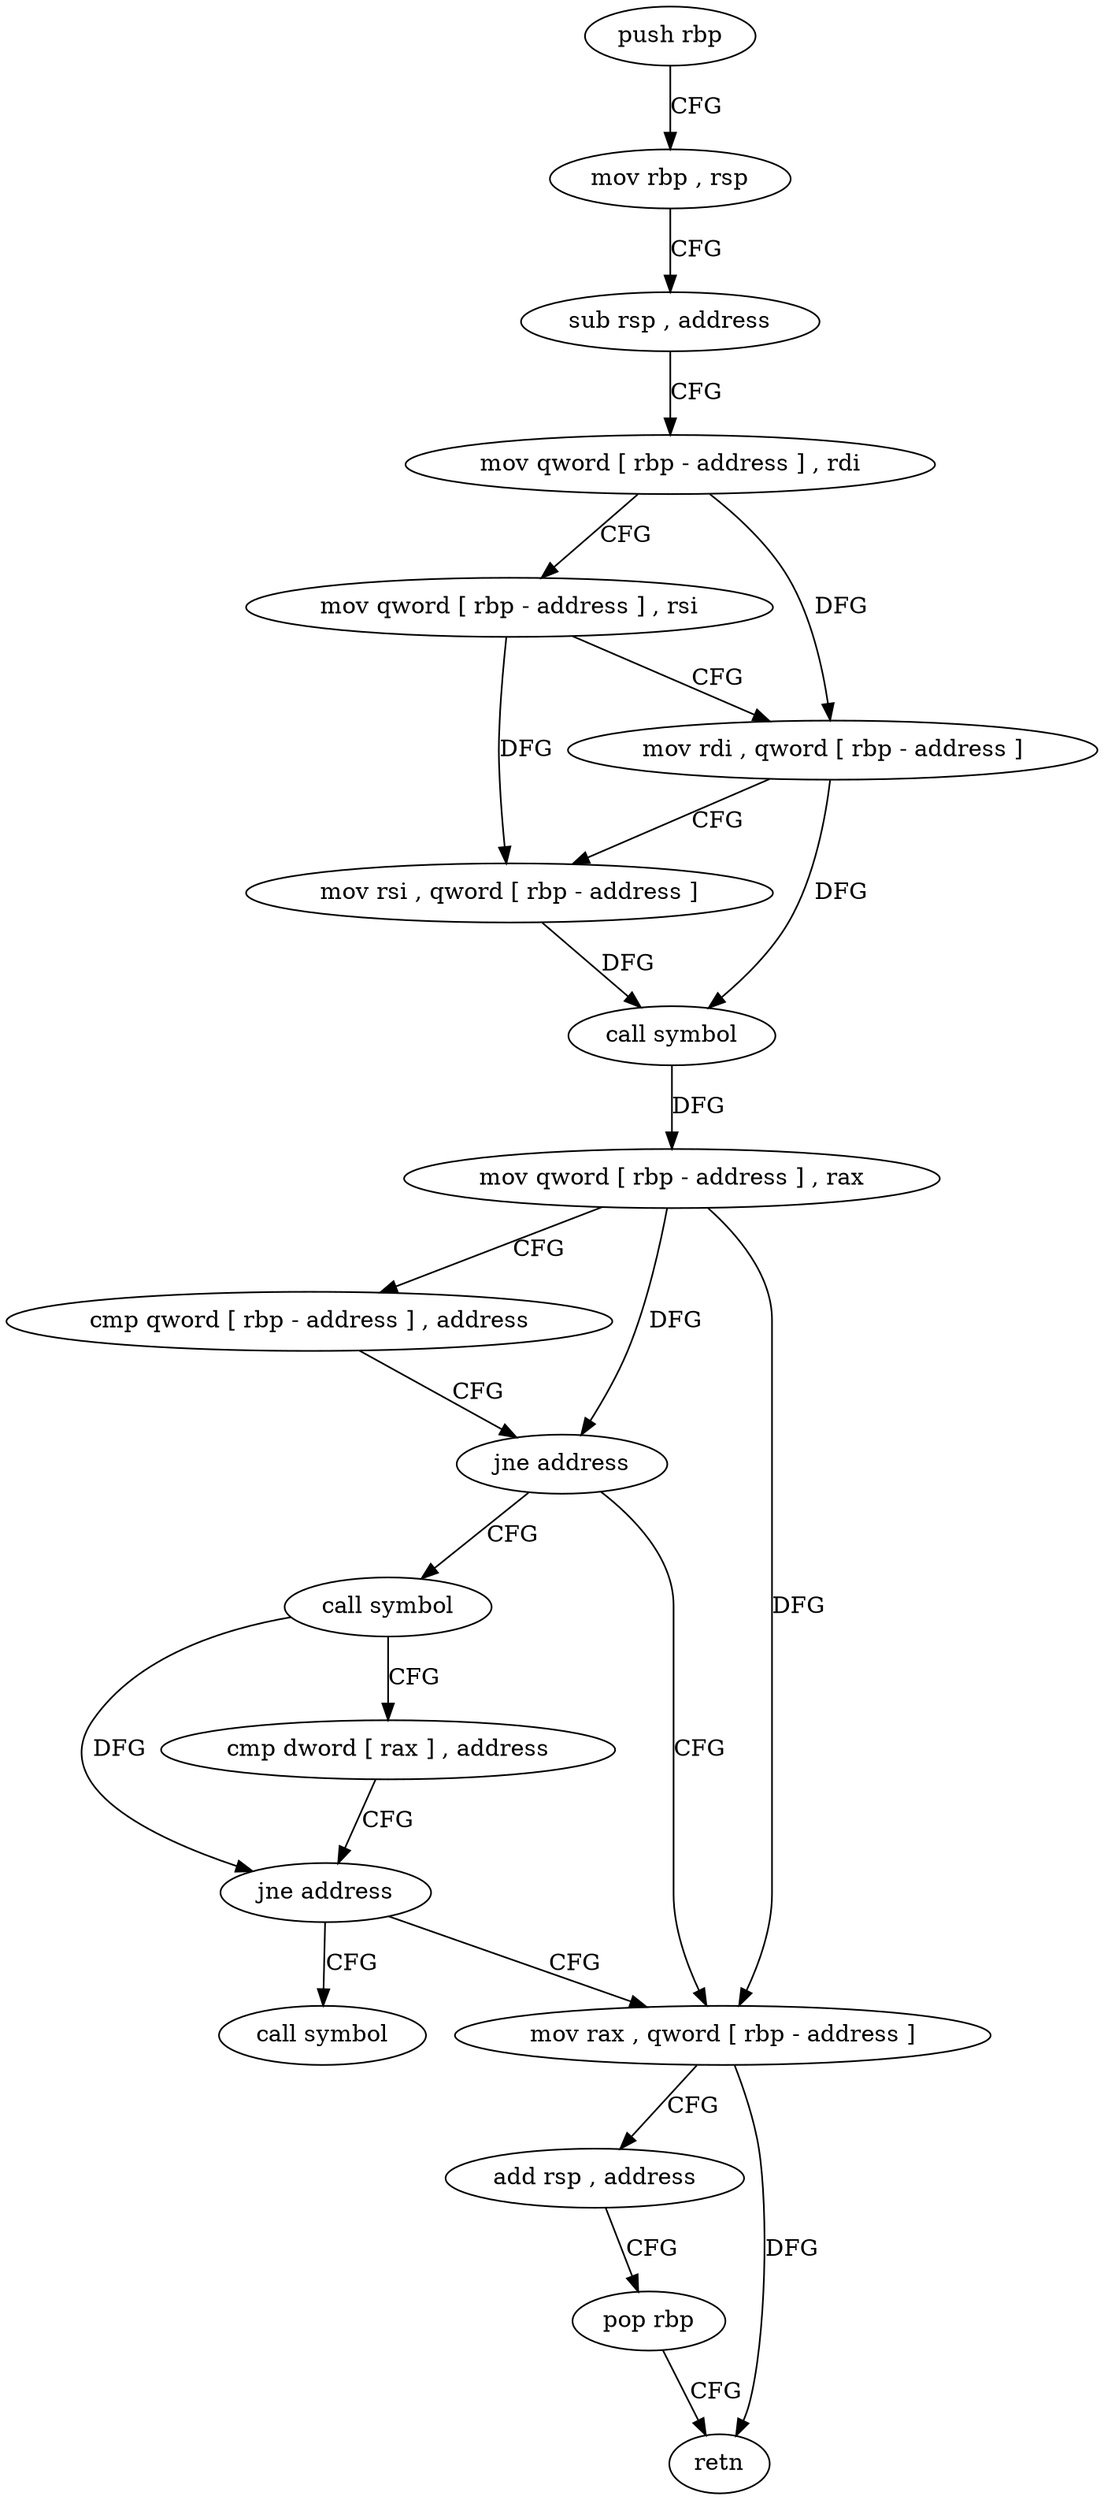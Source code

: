 digraph "func" {
"4263712" [label = "push rbp" ]
"4263713" [label = "mov rbp , rsp" ]
"4263716" [label = "sub rsp , address" ]
"4263720" [label = "mov qword [ rbp - address ] , rdi" ]
"4263724" [label = "mov qword [ rbp - address ] , rsi" ]
"4263728" [label = "mov rdi , qword [ rbp - address ]" ]
"4263732" [label = "mov rsi , qword [ rbp - address ]" ]
"4263736" [label = "call symbol" ]
"4263741" [label = "mov qword [ rbp - address ] , rax" ]
"4263745" [label = "cmp qword [ rbp - address ] , address" ]
"4263750" [label = "jne address" ]
"4263775" [label = "mov rax , qword [ rbp - address ]" ]
"4263756" [label = "call symbol" ]
"4263779" [label = "add rsp , address" ]
"4263783" [label = "pop rbp" ]
"4263784" [label = "retn" ]
"4263761" [label = "cmp dword [ rax ] , address" ]
"4263764" [label = "jne address" ]
"4263770" [label = "call symbol" ]
"4263712" -> "4263713" [ label = "CFG" ]
"4263713" -> "4263716" [ label = "CFG" ]
"4263716" -> "4263720" [ label = "CFG" ]
"4263720" -> "4263724" [ label = "CFG" ]
"4263720" -> "4263728" [ label = "DFG" ]
"4263724" -> "4263728" [ label = "CFG" ]
"4263724" -> "4263732" [ label = "DFG" ]
"4263728" -> "4263732" [ label = "CFG" ]
"4263728" -> "4263736" [ label = "DFG" ]
"4263732" -> "4263736" [ label = "DFG" ]
"4263736" -> "4263741" [ label = "DFG" ]
"4263741" -> "4263745" [ label = "CFG" ]
"4263741" -> "4263750" [ label = "DFG" ]
"4263741" -> "4263775" [ label = "DFG" ]
"4263745" -> "4263750" [ label = "CFG" ]
"4263750" -> "4263775" [ label = "CFG" ]
"4263750" -> "4263756" [ label = "CFG" ]
"4263775" -> "4263779" [ label = "CFG" ]
"4263775" -> "4263784" [ label = "DFG" ]
"4263756" -> "4263761" [ label = "CFG" ]
"4263756" -> "4263764" [ label = "DFG" ]
"4263779" -> "4263783" [ label = "CFG" ]
"4263783" -> "4263784" [ label = "CFG" ]
"4263761" -> "4263764" [ label = "CFG" ]
"4263764" -> "4263775" [ label = "CFG" ]
"4263764" -> "4263770" [ label = "CFG" ]
}
